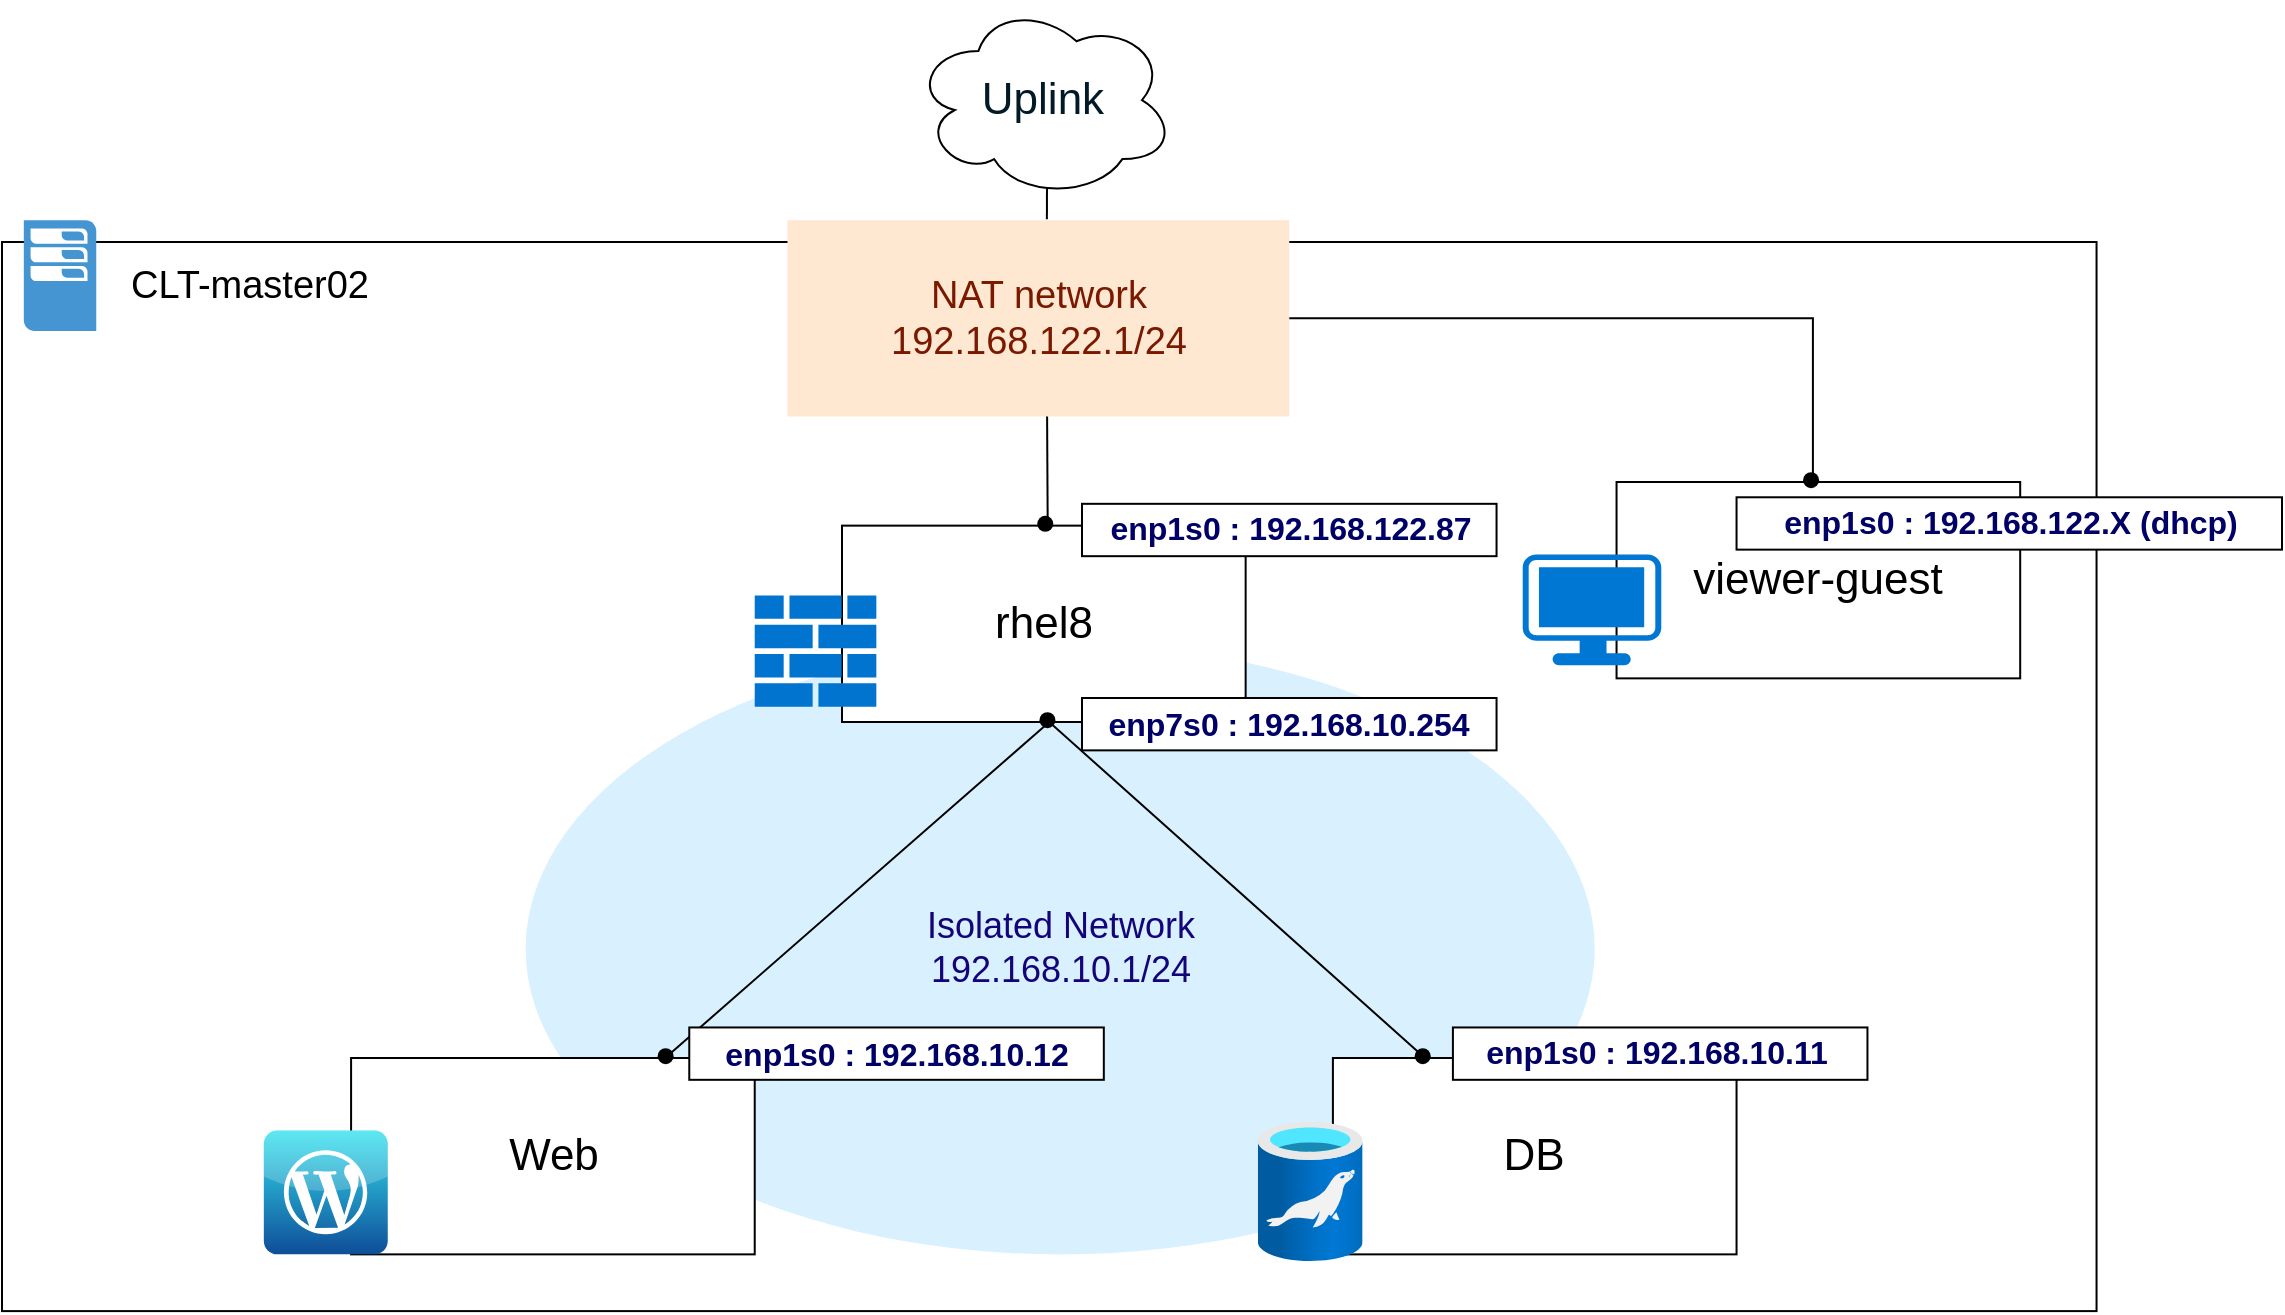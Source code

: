 <mxfile version="20.8.13" type="github">
  <diagram name="페이지-1" id="E3Nfmj0UPKqn4euKRgJr">
    <mxGraphModel dx="2409" dy="1189" grid="1" gridSize="10" guides="1" tooltips="1" connect="1" arrows="1" fold="1" page="1" pageScale="1" pageWidth="1169" pageHeight="827" math="0" shadow="0">
      <root>
        <mxCell id="0" />
        <mxCell id="1" style="" parent="0" />
        <mxCell id="3lqf1oaRyAjymzeeHCCF-37" value="" style="group" vertex="1" connectable="0" parent="1">
          <mxGeometry x="10" y="70" width="1140" height="654.55" as="geometry" />
        </mxCell>
        <mxCell id="SxxazjnEcDOOSWcFCbGN-16" value="" style="group" parent="3lqf1oaRyAjymzeeHCCF-37" vertex="1" connectable="0">
          <mxGeometry y="109.092" width="1047.273" height="545.458" as="geometry" />
        </mxCell>
        <mxCell id="SxxazjnEcDOOSWcFCbGN-1" value="" style="rounded=0;whiteSpace=wrap;html=1;" parent="SxxazjnEcDOOSWcFCbGN-16" vertex="1">
          <mxGeometry y="10.909" width="1047.273" height="534.549" as="geometry" />
        </mxCell>
        <mxCell id="SxxazjnEcDOOSWcFCbGN-2" value="" style="pointerEvents=1;shadow=0;dashed=0;html=1;strokeColor=none;fillColor=#4495D1;labelPosition=center;verticalLabelPosition=bottom;verticalAlign=top;align=center;outlineConnect=0;shape=mxgraph.veeam.2d.esx_esxi;" parent="SxxazjnEcDOOSWcFCbGN-16" vertex="1">
          <mxGeometry x="10.909" width="36.218" height="55.419" as="geometry" />
        </mxCell>
        <mxCell id="SxxazjnEcDOOSWcFCbGN-3" value="&lt;font style=&quot;font-size: 19px;&quot;&gt;CLT-master02&lt;/font&gt;" style="text;html=1;strokeColor=none;fillColor=none;align=center;verticalAlign=middle;whiteSpace=wrap;rounded=0;" parent="SxxazjnEcDOOSWcFCbGN-16" vertex="1">
          <mxGeometry x="54.545" y="10.909" width="138.327" height="43.2" as="geometry" />
        </mxCell>
        <mxCell id="3lqf1oaRyAjymzeeHCCF-2" value="" style="group" vertex="1" connectable="0" parent="3lqf1oaRyAjymzeeHCCF-37">
          <mxGeometry x="261.818" y="109.092" width="534.545" height="517.094" as="geometry" />
        </mxCell>
        <mxCell id="3lqf1oaRyAjymzeeHCCF-3" value="&lt;font color=&quot;#14047a&quot; style=&quot;font-size: 18px;&quot;&gt;Isolated Network&lt;br&gt;192.168.10.1/24&lt;/font&gt;" style="ellipse;whiteSpace=wrap;html=1;fillColor=#D9F0FF;strokeColor=none;" vertex="1" parent="3lqf1oaRyAjymzeeHCCF-2">
          <mxGeometry y="211.638" width="534.545" height="305.457" as="geometry" />
        </mxCell>
        <mxCell id="3lqf1oaRyAjymzeeHCCF-4" value="&lt;font color=&quot;#7a1800&quot;&gt;NAT network&lt;br&gt;192.168.122.1/24&lt;/font&gt;" style="rounded=0;whiteSpace=wrap;html=1;fontSize=19;fontColor=#14047A;fillColor=#FFE8D1;strokeColor=none;" vertex="1" parent="3lqf1oaRyAjymzeeHCCF-2">
          <mxGeometry x="130.909" width="250.909" height="98.182" as="geometry" />
        </mxCell>
        <mxCell id="3lqf1oaRyAjymzeeHCCF-5" value="" style="endArrow=none;html=1;rounded=0;fontSize=22;fontColor=#7A1800;" edge="1" parent="3lqf1oaRyAjymzeeHCCF-37">
          <mxGeometry width="50" height="50" relative="1" as="geometry">
            <mxPoint x="331.576" y="528.004" as="sourcePoint" />
            <mxPoint x="711.476" y="528.004" as="targetPoint" />
            <Array as="points">
              <mxPoint x="523.636" y="360.002" />
            </Array>
          </mxGeometry>
        </mxCell>
        <mxCell id="3lqf1oaRyAjymzeeHCCF-6" value="" style="endArrow=none;html=1;rounded=0;fontSize=22;fontColor=#7A1800;exitX=0.534;exitY=0.99;exitDx=0;exitDy=0;exitPerimeter=0;" edge="1" parent="3lqf1oaRyAjymzeeHCCF-37">
          <mxGeometry width="50" height="50" relative="1" as="geometry">
            <mxPoint x="523.407" y="359.021" as="sourcePoint" />
            <mxPoint x="522.545" y="207.274" as="targetPoint" />
          </mxGeometry>
        </mxCell>
        <mxCell id="3lqf1oaRyAjymzeeHCCF-7" value="" style="endArrow=none;html=1;rounded=0;fontSize=22;fontColor=#7A1800;" edge="1" parent="3lqf1oaRyAjymzeeHCCF-37">
          <mxGeometry width="50" height="50" relative="1" as="geometry">
            <mxPoint x="905.455" y="240.002" as="sourcePoint" />
            <mxPoint x="643.636" y="158.183" as="targetPoint" />
            <Array as="points">
              <mxPoint x="905.455" y="158.183" />
            </Array>
          </mxGeometry>
        </mxCell>
        <mxCell id="3lqf1oaRyAjymzeeHCCF-8" value="" style="endArrow=none;html=1;rounded=0;fontSize=22;fontColor=#7A1800;exitX=0.517;exitY=-0.005;exitDx=0;exitDy=0;exitPerimeter=0;" edge="1" parent="3lqf1oaRyAjymzeeHCCF-37">
          <mxGeometry width="50" height="50" relative="1" as="geometry">
            <mxPoint x="522.447" y="108.601" as="sourcePoint" />
            <mxPoint x="522.545" y="76.364" as="targetPoint" />
          </mxGeometry>
        </mxCell>
        <mxCell id="3lqf1oaRyAjymzeeHCCF-9" value="&lt;font style=&quot;font-size: 22px;&quot;&gt;rhel8&lt;/font&gt;" style="rounded=0;whiteSpace=wrap;html=1;" vertex="1" parent="3lqf1oaRyAjymzeeHCCF-37">
          <mxGeometry x="420.0" y="261.82" width="201.818" height="98.182" as="geometry" />
        </mxCell>
        <mxCell id="3lqf1oaRyAjymzeeHCCF-10" value="" style="shape=image;html=1;verticalAlign=top;verticalLabelPosition=bottom;labelBackgroundColor=#ffffff;imageAspect=0;aspect=fixed;image=https://cdn1.iconfinder.com/data/icons/Futurosoft%20Icons%200.5.2/128x128/apps/redhat.png" vertex="1" parent="3lqf1oaRyAjymzeeHCCF-37">
          <mxGeometry x="376.364" y="229.092" width="64.582" height="64.582" as="geometry" />
        </mxCell>
        <mxCell id="3lqf1oaRyAjymzeeHCCF-11" value="&lt;font style=&quot;font-size: 22px;&quot;&gt;Web&lt;/font&gt;" style="rounded=0;whiteSpace=wrap;html=1;" vertex="1" parent="3lqf1oaRyAjymzeeHCCF-37">
          <mxGeometry x="174.545" y="528.004" width="201.818" height="98.182" as="geometry" />
        </mxCell>
        <mxCell id="3lqf1oaRyAjymzeeHCCF-12" value="" style="shape=image;html=1;verticalAlign=top;verticalLabelPosition=bottom;labelBackgroundColor=#ffffff;imageAspect=0;aspect=fixed;image=https://cdn1.iconfinder.com/data/icons/Futurosoft%20Icons%200.5.2/128x128/apps/redhat.png" vertex="1" parent="3lqf1oaRyAjymzeeHCCF-37">
          <mxGeometry x="130.909" y="495.276" width="64.582" height="64.582" as="geometry" />
        </mxCell>
        <mxCell id="3lqf1oaRyAjymzeeHCCF-13" value="&lt;font style=&quot;font-size: 22px;&quot;&gt;DB&lt;/font&gt;" style="rounded=0;whiteSpace=wrap;html=1;" vertex="1" parent="3lqf1oaRyAjymzeeHCCF-37">
          <mxGeometry x="665.455" y="528.004" width="201.818" height="98.182" as="geometry" />
        </mxCell>
        <mxCell id="3lqf1oaRyAjymzeeHCCF-14" value="" style="shape=image;html=1;verticalAlign=top;verticalLabelPosition=bottom;labelBackgroundColor=#ffffff;imageAspect=0;aspect=fixed;image=https://cdn1.iconfinder.com/data/icons/Futurosoft%20Icons%200.5.2/128x128/apps/redhat.png" vertex="1" parent="3lqf1oaRyAjymzeeHCCF-37">
          <mxGeometry x="621.818" y="495.276" width="64.582" height="64.582" as="geometry" />
        </mxCell>
        <mxCell id="3lqf1oaRyAjymzeeHCCF-15" value="&lt;font style=&quot;font-size: 22px;&quot;&gt;viewer-guest&lt;/font&gt;" style="rounded=0;whiteSpace=wrap;html=1;" vertex="1" parent="3lqf1oaRyAjymzeeHCCF-37">
          <mxGeometry x="807.273" y="240.002" width="201.818" height="98.182" as="geometry" />
        </mxCell>
        <mxCell id="3lqf1oaRyAjymzeeHCCF-16" value="" style="shape=image;html=1;verticalAlign=top;verticalLabelPosition=bottom;labelBackgroundColor=#ffffff;imageAspect=0;aspect=fixed;image=https://cdn1.iconfinder.com/data/icons/Futurosoft%20Icons%200.5.2/128x128/apps/redhat.png" vertex="1" parent="3lqf1oaRyAjymzeeHCCF-37">
          <mxGeometry x="763.636" y="207.274" width="64.582" height="64.582" as="geometry" />
        </mxCell>
        <mxCell id="3lqf1oaRyAjymzeeHCCF-17" value="" style="aspect=fixed;html=1;points=[];align=center;image;fontSize=12;image=img/lib/azure2/databases/Azure_Database_MariaDB_Server.svg;fontColor=#7A1800;fillColor=#FFE8D1;" vertex="1" parent="3lqf1oaRyAjymzeeHCCF-37">
          <mxGeometry x="627.927" y="559.858" width="52.364" height="69.818" as="geometry" />
        </mxCell>
        <mxCell id="3lqf1oaRyAjymzeeHCCF-18" value="" style="dashed=0;outlineConnect=0;html=1;align=center;labelPosition=center;verticalLabelPosition=bottom;verticalAlign=top;shape=mxgraph.webicons.wordpress_2;fillColor=#35E2EE;gradientColor=#0E4D99;fontSize=22;fontColor=#7A1800;" vertex="1" parent="3lqf1oaRyAjymzeeHCCF-37">
          <mxGeometry x="130.909" y="564.222" width="61.964" height="61.964" as="geometry" />
        </mxCell>
        <mxCell id="3lqf1oaRyAjymzeeHCCF-19" value="" style="sketch=0;pointerEvents=1;shadow=0;dashed=0;html=1;strokeColor=none;labelPosition=center;verticalLabelPosition=bottom;verticalAlign=top;outlineConnect=0;align=center;shape=mxgraph.office.concepts.firewall;fillColor=#0074ce;fontSize=22;fontColor=#7A1800;" vertex="1" parent="3lqf1oaRyAjymzeeHCCF-37">
          <mxGeometry x="376.364" y="296.729" width="60.807" height="55.637" as="geometry" />
        </mxCell>
        <mxCell id="3lqf1oaRyAjymzeeHCCF-20" value="" style="points=[[0.03,0.03,0],[0.5,0,0],[0.97,0.03,0],[1,0.4,0],[0.97,0.745,0],[0.5,1,0],[0.03,0.745,0],[0,0.4,0]];verticalLabelPosition=bottom;sketch=0;html=1;verticalAlign=top;aspect=fixed;align=center;pointerEvents=1;shape=mxgraph.cisco19.workstation;fillColor=#0077d3;strokeColor=none;fontSize=22;fontColor=#7A1800;" vertex="1" parent="3lqf1oaRyAjymzeeHCCF-37">
          <mxGeometry x="760.364" y="276.22" width="69.273" height="55.418" as="geometry" />
        </mxCell>
        <mxCell id="3lqf1oaRyAjymzeeHCCF-21" value="&lt;font color=&quot;#021926&quot;&gt;Uplink&lt;/font&gt;" style="ellipse;shape=cloud;whiteSpace=wrap;html=1;fontSize=22;fontColor=#7A1800;fillColor=#FFFFFF;" vertex="1" parent="3lqf1oaRyAjymzeeHCCF-37">
          <mxGeometry x="455.455" width="130.909" height="98.182" as="geometry" />
        </mxCell>
        <mxCell id="3lqf1oaRyAjymzeeHCCF-22" value="" style="rounded=0;whiteSpace=wrap;html=1;labelBorderColor=none;strokeColor=default;strokeWidth=1;fontSize=16;fontColor=#000066;fillColor=default;" vertex="1" parent="3lqf1oaRyAjymzeeHCCF-37">
          <mxGeometry x="540" y="348.002" width="207.273" height="26.182" as="geometry" />
        </mxCell>
        <mxCell id="3lqf1oaRyAjymzeeHCCF-23" value="" style="rounded=0;whiteSpace=wrap;html=1;labelBorderColor=none;strokeColor=default;strokeWidth=1;fontSize=16;fontColor=#000066;fillColor=default;" vertex="1" parent="3lqf1oaRyAjymzeeHCCF-37">
          <mxGeometry x="540" y="250.911" width="207.273" height="26.182" as="geometry" />
        </mxCell>
        <mxCell id="3lqf1oaRyAjymzeeHCCF-24" value="" style="rounded=0;whiteSpace=wrap;html=1;labelBorderColor=none;strokeColor=default;strokeWidth=1;fontSize=16;fontColor=#000066;fillColor=default;" vertex="1" parent="3lqf1oaRyAjymzeeHCCF-37">
          <mxGeometry x="343.636" y="512.731" width="207.273" height="26.182" as="geometry" />
        </mxCell>
        <mxCell id="3lqf1oaRyAjymzeeHCCF-25" value="" style="rounded=0;whiteSpace=wrap;html=1;labelBorderColor=none;strokeColor=default;strokeWidth=1;fontSize=16;fontColor=#000066;fillColor=default;" vertex="1" parent="3lqf1oaRyAjymzeeHCCF-37">
          <mxGeometry x="725.455" y="512.731" width="207.273" height="26.182" as="geometry" />
        </mxCell>
        <mxCell id="3lqf1oaRyAjymzeeHCCF-26" value="" style="rounded=0;whiteSpace=wrap;html=1;labelBorderColor=none;strokeColor=default;strokeWidth=1;fontSize=16;fontColor=#000066;fillColor=default;" vertex="1" parent="3lqf1oaRyAjymzeeHCCF-37">
          <mxGeometry x="867.273" y="247.638" width="272.727" height="26.182" as="geometry" />
        </mxCell>
        <mxCell id="3lqf1oaRyAjymzeeHCCF-27" value="&lt;font color=&quot;#000066&quot; style=&quot;font-size: 16px;&quot;&gt;&lt;b&gt;enp7s0 : 192.168.10.254&lt;/b&gt;&lt;/font&gt;" style="text;html=1;strokeColor=none;fillColor=none;align=center;verticalAlign=middle;whiteSpace=wrap;rounded=0;fontSize=22;fontColor=#7A1800;labelBorderColor=none;" vertex="1" parent="3lqf1oaRyAjymzeeHCCF-37">
          <mxGeometry x="540" y="343.639" width="207.273" height="32.727" as="geometry" />
        </mxCell>
        <mxCell id="3lqf1oaRyAjymzeeHCCF-28" value="&lt;font color=&quot;#000066&quot; style=&quot;font-size: 16px;&quot;&gt;&lt;b&gt;enp1s0 : 192.168.10.12&lt;/b&gt;&lt;/font&gt;" style="text;html=1;strokeColor=none;fillColor=none;align=center;verticalAlign=middle;whiteSpace=wrap;rounded=0;fontSize=22;fontColor=#7A1800;" vertex="1" parent="3lqf1oaRyAjymzeeHCCF-37">
          <mxGeometry x="343.636" y="508.367" width="207.273" height="32.727" as="geometry" />
        </mxCell>
        <mxCell id="3lqf1oaRyAjymzeeHCCF-29" value="&lt;font color=&quot;#000066&quot; style=&quot;font-size: 16px;&quot;&gt;&lt;b&gt;enp1s0 : 192.168.10.11&lt;/b&gt;&lt;/font&gt;" style="text;html=1;strokeColor=none;fillColor=none;align=center;verticalAlign=middle;whiteSpace=wrap;rounded=0;fontSize=22;fontColor=#7A1800;" vertex="1" parent="3lqf1oaRyAjymzeeHCCF-37">
          <mxGeometry x="724.364" y="507.276" width="207.273" height="32.727" as="geometry" />
        </mxCell>
        <mxCell id="3lqf1oaRyAjymzeeHCCF-30" value="" style="shape=waypoint;sketch=0;fillStyle=solid;size=6;pointerEvents=1;points=[];fillColor=#021926;resizable=0;rotatable=0;perimeter=centerPerimeter;snapToPoint=1;rounded=0;labelBorderColor=none;strokeColor=default;strokeWidth=2;fontSize=16;fontColor=#000066;" vertex="1" parent="3lqf1oaRyAjymzeeHCCF-37">
          <mxGeometry x="512.727" y="349.093" width="20" height="20" as="geometry" />
        </mxCell>
        <mxCell id="3lqf1oaRyAjymzeeHCCF-31" value="" style="shape=waypoint;sketch=0;fillStyle=solid;size=6;pointerEvents=1;points=[];fillColor=#021926;resizable=0;rotatable=0;perimeter=centerPerimeter;snapToPoint=1;rounded=0;labelBorderColor=none;strokeColor=default;strokeWidth=2;fontSize=16;fontColor=#000066;" vertex="1" parent="3lqf1oaRyAjymzeeHCCF-37">
          <mxGeometry x="511.636" y="250.911" width="20" height="20" as="geometry" />
        </mxCell>
        <mxCell id="3lqf1oaRyAjymzeeHCCF-32" value="" style="shape=waypoint;sketch=0;fillStyle=solid;size=6;pointerEvents=1;points=[];fillColor=none;resizable=0;rotatable=0;perimeter=centerPerimeter;snapToPoint=1;rounded=0;labelBorderColor=none;strokeColor=default;strokeWidth=2;fontSize=16;fontColor=#000066;" vertex="1" parent="3lqf1oaRyAjymzeeHCCF-37">
          <mxGeometry x="321.818" y="517.094" width="20" height="20" as="geometry" />
        </mxCell>
        <mxCell id="3lqf1oaRyAjymzeeHCCF-33" value="" style="shape=waypoint;sketch=0;fillStyle=solid;size=6;pointerEvents=1;points=[];fillColor=none;resizable=0;rotatable=0;perimeter=centerPerimeter;snapToPoint=1;rounded=0;labelBorderColor=none;strokeColor=default;strokeWidth=2;fontSize=16;fontColor=#000066;" vertex="1" parent="3lqf1oaRyAjymzeeHCCF-37">
          <mxGeometry x="700.364" y="517.094" width="20" height="20" as="geometry" />
        </mxCell>
        <mxCell id="3lqf1oaRyAjymzeeHCCF-34" value="" style="shape=waypoint;sketch=0;fillStyle=solid;size=6;pointerEvents=1;points=[];fillColor=#021926;resizable=0;rotatable=0;perimeter=centerPerimeter;snapToPoint=1;rounded=0;labelBorderColor=none;strokeColor=default;strokeWidth=2;fontSize=16;fontColor=#000066;" vertex="1" parent="3lqf1oaRyAjymzeeHCCF-37">
          <mxGeometry x="894.545" y="229.092" width="20" height="20" as="geometry" />
        </mxCell>
        <mxCell id="3lqf1oaRyAjymzeeHCCF-35" value="&lt;font color=&quot;#000066&quot; style=&quot;font-size: 16px;&quot;&gt;&lt;b&gt;enp1s0 : 192.168.122.X (dhcp)&lt;/b&gt;&lt;/font&gt;" style="text;html=1;strokeColor=none;fillColor=none;align=center;verticalAlign=middle;whiteSpace=wrap;rounded=0;fontSize=22;fontColor=#7A1800;" vertex="1" parent="3lqf1oaRyAjymzeeHCCF-37">
          <mxGeometry x="879.273" y="242.183" width="250.909" height="32.727" as="geometry" />
        </mxCell>
        <mxCell id="3lqf1oaRyAjymzeeHCCF-36" value="&lt;font color=&quot;#000066&quot; style=&quot;font-size: 16px;&quot;&gt;&lt;b&gt;enp1s0 : 192.168.122.87&lt;/b&gt;&lt;/font&gt;" style="text;html=1;strokeColor=none;fillColor=none;align=center;verticalAlign=middle;whiteSpace=wrap;rounded=0;fontSize=22;fontColor=#7A1800;labelBorderColor=none;" vertex="1" parent="3lqf1oaRyAjymzeeHCCF-37">
          <mxGeometry x="541.091" y="245.456" width="207.273" height="32.727" as="geometry" />
        </mxCell>
      </root>
    </mxGraphModel>
  </diagram>
</mxfile>
